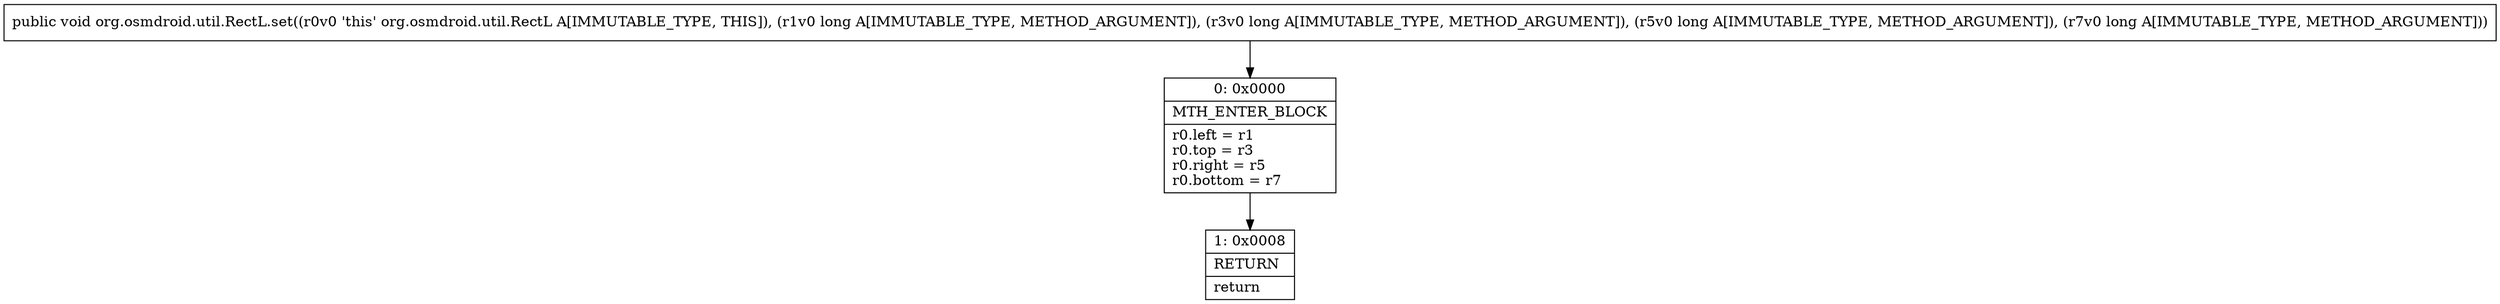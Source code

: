 digraph "CFG fororg.osmdroid.util.RectL.set(JJJJ)V" {
Node_0 [shape=record,label="{0\:\ 0x0000|MTH_ENTER_BLOCK\l|r0.left = r1\lr0.top = r3\lr0.right = r5\lr0.bottom = r7\l}"];
Node_1 [shape=record,label="{1\:\ 0x0008|RETURN\l|return\l}"];
MethodNode[shape=record,label="{public void org.osmdroid.util.RectL.set((r0v0 'this' org.osmdroid.util.RectL A[IMMUTABLE_TYPE, THIS]), (r1v0 long A[IMMUTABLE_TYPE, METHOD_ARGUMENT]), (r3v0 long A[IMMUTABLE_TYPE, METHOD_ARGUMENT]), (r5v0 long A[IMMUTABLE_TYPE, METHOD_ARGUMENT]), (r7v0 long A[IMMUTABLE_TYPE, METHOD_ARGUMENT])) }"];
MethodNode -> Node_0;
Node_0 -> Node_1;
}

